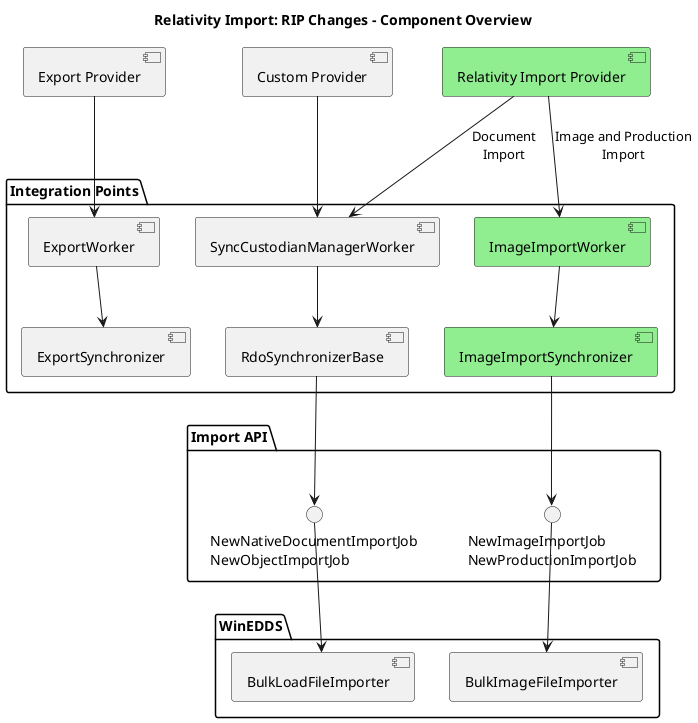 @startuml
title Relativity Import: RIP Changes - Component Overview
component "Custom Provider" as CustomProvider
component "Export Provider" as ExportProvider
component "Relativity Import Provider" as RelativityImportProvider #LightGreen
package "Integration Points" as IntegrationPoints {
	component "ImageImportWorker" as ImageImportWorker #LightGreen
	component "ExportWorker" as ExportWorker
	component "SyncCustodianManagerWorker" as SyncCustodianManagerWorker
 
	component "ImageImportSynchronizer" as ImageImportSynchronizer #LightGreen
	component "ExportSynchronizer" as ExportSynchronizer
	component "RdoSynchronizerBase" as RdoSynchronizerBase
}
RelativityImportProvider --> SyncCustodianManagerWorker : Document\nImport
RelativityImportProvider --> ImageImportWorker : Image and Production\nImport
ExportProvider --> ExportWorker
CustomProvider --> SyncCustodianManagerWorker
ImageImportWorker --> ImageImportSynchronizer
ExportWorker --> ExportSynchronizer
SyncCustodianManagerWorker --> RdoSynchronizerBase
package "Import API" as ImportAPI {
	interface "NewImageImportJob\nNewProductionImportJob" as OtherWinEDDS
	interface "NewNativeDocumentImportJob\nNewObjectImportJob" as CurrentWinEDDS
}
RdoSynchronizerBase --> CurrentWinEDDS
ImageImportSynchronizer --> OtherWinEDDS
package "WinEDDS" as WinEDDS {
    component "BulkImageFileImporter" as BulkImageFileImporter
    component "BulkLoadFileImporter" as BulkLoadFileImporter
}
CurrentWinEDDS --> BulkLoadFileImporter
OtherWinEDDS --> BulkImageFileImporter
'Interfaces
@enduml
